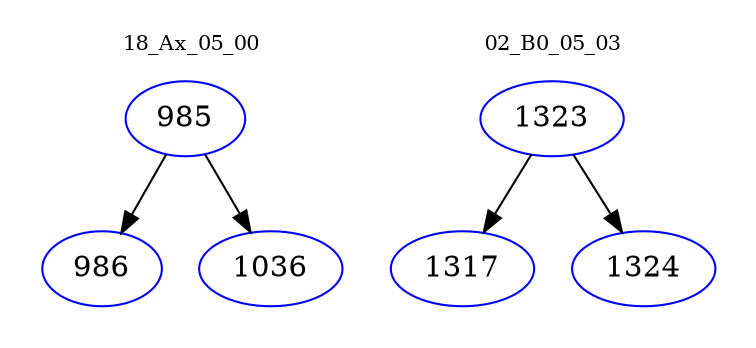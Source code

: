 digraph{
subgraph cluster_0 {
color = white
label = "18_Ax_05_00";
fontsize=10;
T0_985 [label="985", color="blue"]
T0_985 -> T0_986 [color="black"]
T0_986 [label="986", color="blue"]
T0_985 -> T0_1036 [color="black"]
T0_1036 [label="1036", color="blue"]
}
subgraph cluster_1 {
color = white
label = "02_B0_05_03";
fontsize=10;
T1_1323 [label="1323", color="blue"]
T1_1323 -> T1_1317 [color="black"]
T1_1317 [label="1317", color="blue"]
T1_1323 -> T1_1324 [color="black"]
T1_1324 [label="1324", color="blue"]
}
}

